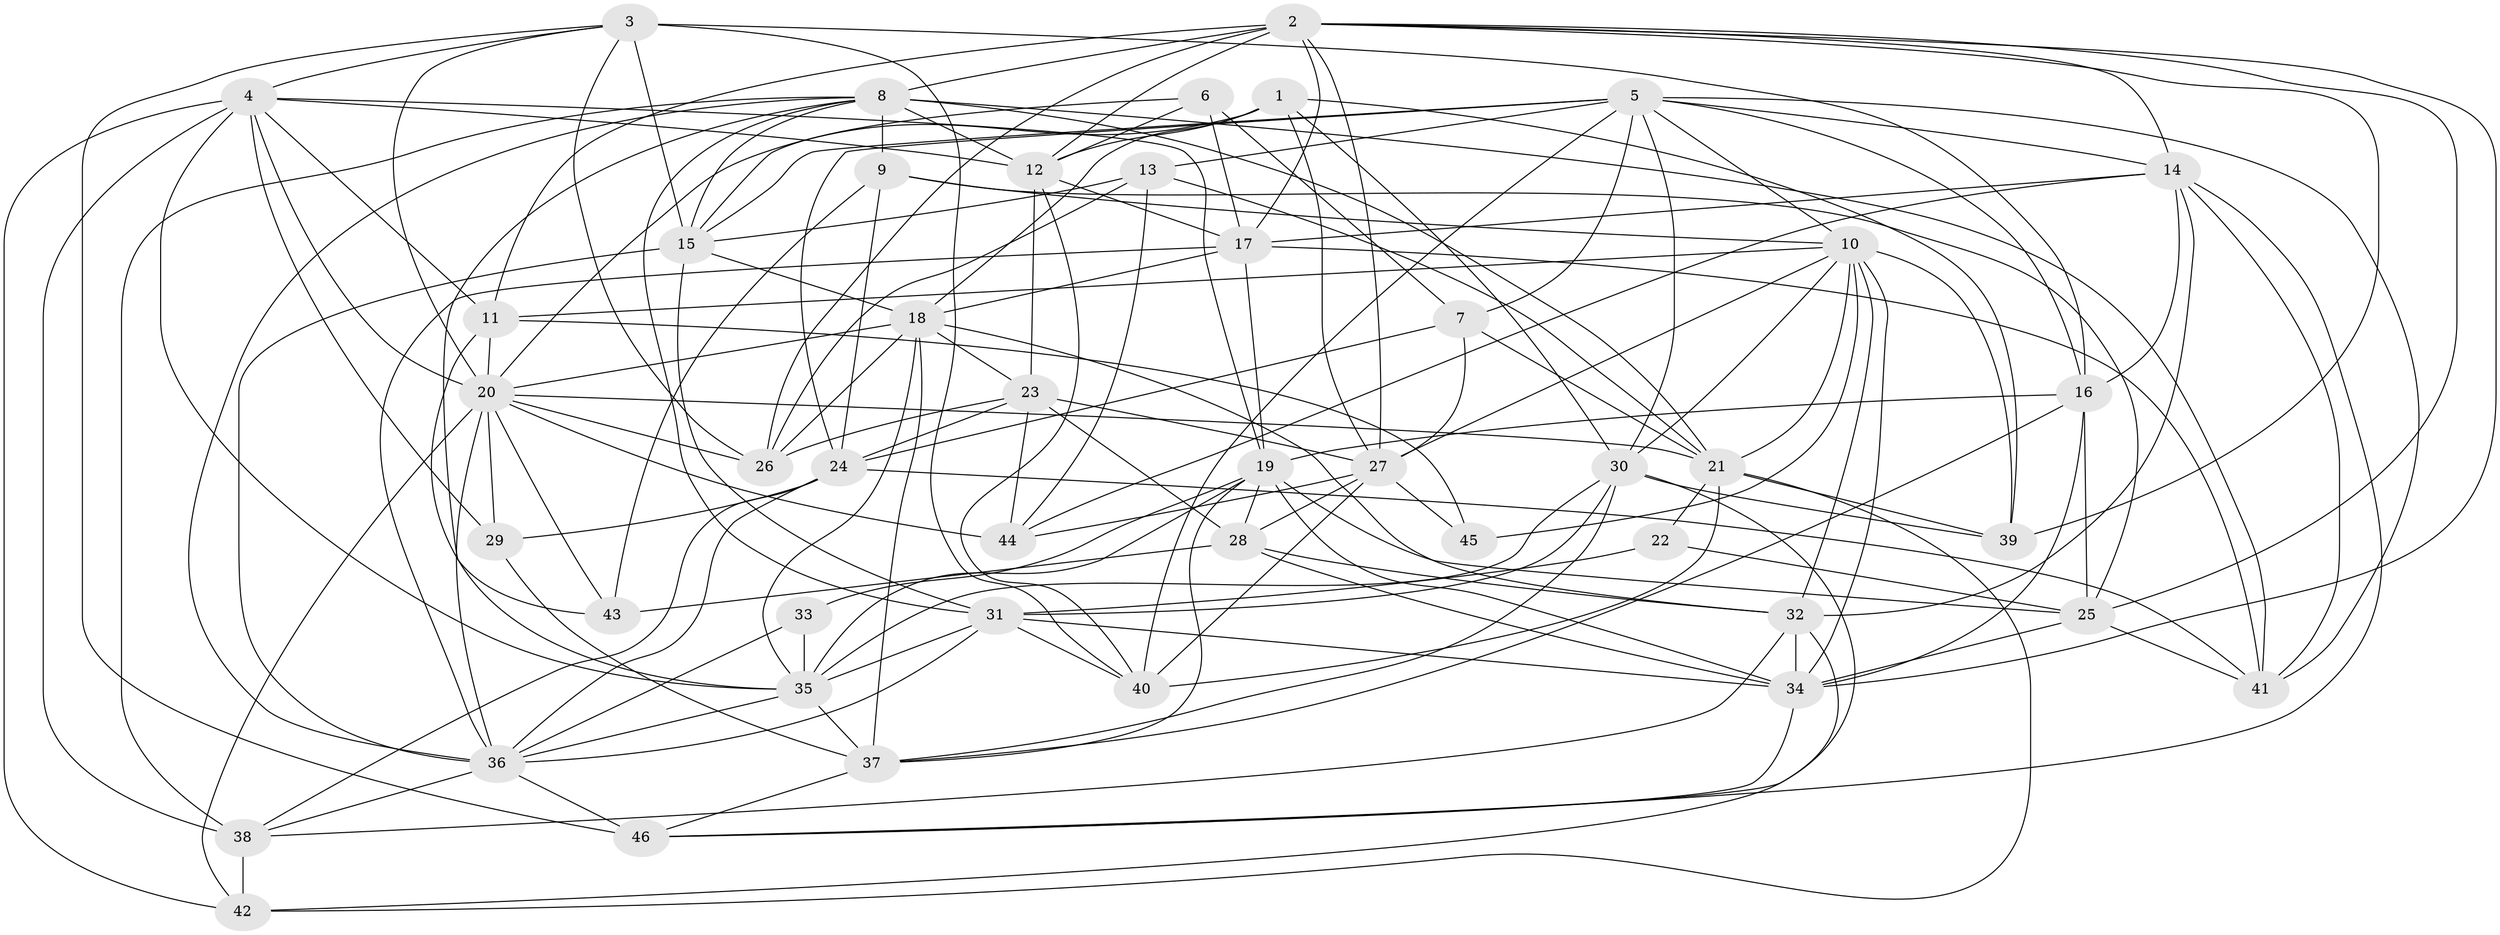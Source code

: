 // original degree distribution, {4: 1.0}
// Generated by graph-tools (version 1.1) at 2025/53/03/04/25 22:53:37]
// undirected, 46 vertices, 161 edges
graph export_dot {
  node [color=gray90,style=filled];
  1;
  2;
  3;
  4;
  5;
  6;
  7;
  8;
  9;
  10;
  11;
  12;
  13;
  14;
  15;
  16;
  17;
  18;
  19;
  20;
  21;
  22;
  23;
  24;
  25;
  26;
  27;
  28;
  29;
  30;
  31;
  32;
  33;
  34;
  35;
  36;
  37;
  38;
  39;
  40;
  41;
  42;
  43;
  44;
  45;
  46;
  1 -- 12 [weight=3.0];
  1 -- 18 [weight=1.0];
  1 -- 20 [weight=1.0];
  1 -- 27 [weight=1.0];
  1 -- 30 [weight=1.0];
  1 -- 39 [weight=1.0];
  2 -- 8 [weight=3.0];
  2 -- 11 [weight=1.0];
  2 -- 12 [weight=1.0];
  2 -- 14 [weight=1.0];
  2 -- 17 [weight=1.0];
  2 -- 25 [weight=1.0];
  2 -- 26 [weight=1.0];
  2 -- 27 [weight=1.0];
  2 -- 34 [weight=1.0];
  2 -- 39 [weight=1.0];
  3 -- 4 [weight=1.0];
  3 -- 15 [weight=3.0];
  3 -- 16 [weight=2.0];
  3 -- 20 [weight=1.0];
  3 -- 26 [weight=1.0];
  3 -- 40 [weight=1.0];
  3 -- 46 [weight=1.0];
  4 -- 11 [weight=1.0];
  4 -- 12 [weight=1.0];
  4 -- 19 [weight=1.0];
  4 -- 20 [weight=1.0];
  4 -- 29 [weight=1.0];
  4 -- 35 [weight=2.0];
  4 -- 38 [weight=1.0];
  4 -- 42 [weight=1.0];
  5 -- 7 [weight=2.0];
  5 -- 10 [weight=1.0];
  5 -- 13 [weight=2.0];
  5 -- 14 [weight=1.0];
  5 -- 15 [weight=1.0];
  5 -- 16 [weight=1.0];
  5 -- 24 [weight=1.0];
  5 -- 30 [weight=1.0];
  5 -- 40 [weight=1.0];
  5 -- 41 [weight=1.0];
  6 -- 7 [weight=1.0];
  6 -- 12 [weight=1.0];
  6 -- 15 [weight=1.0];
  6 -- 17 [weight=3.0];
  7 -- 21 [weight=1.0];
  7 -- 24 [weight=1.0];
  7 -- 27 [weight=1.0];
  8 -- 9 [weight=1.0];
  8 -- 12 [weight=1.0];
  8 -- 15 [weight=1.0];
  8 -- 21 [weight=1.0];
  8 -- 31 [weight=1.0];
  8 -- 36 [weight=1.0];
  8 -- 38 [weight=1.0];
  8 -- 41 [weight=1.0];
  8 -- 43 [weight=1.0];
  9 -- 10 [weight=1.0];
  9 -- 24 [weight=1.0];
  9 -- 25 [weight=4.0];
  9 -- 43 [weight=1.0];
  10 -- 11 [weight=1.0];
  10 -- 21 [weight=1.0];
  10 -- 27 [weight=1.0];
  10 -- 30 [weight=1.0];
  10 -- 32 [weight=1.0];
  10 -- 34 [weight=1.0];
  10 -- 39 [weight=1.0];
  10 -- 45 [weight=1.0];
  11 -- 20 [weight=1.0];
  11 -- 35 [weight=1.0];
  11 -- 45 [weight=1.0];
  12 -- 17 [weight=1.0];
  12 -- 23 [weight=1.0];
  12 -- 40 [weight=1.0];
  13 -- 15 [weight=1.0];
  13 -- 21 [weight=1.0];
  13 -- 26 [weight=1.0];
  13 -- 44 [weight=1.0];
  14 -- 16 [weight=1.0];
  14 -- 17 [weight=2.0];
  14 -- 32 [weight=2.0];
  14 -- 41 [weight=1.0];
  14 -- 44 [weight=1.0];
  14 -- 46 [weight=1.0];
  15 -- 18 [weight=1.0];
  15 -- 31 [weight=1.0];
  15 -- 36 [weight=1.0];
  16 -- 19 [weight=1.0];
  16 -- 25 [weight=1.0];
  16 -- 34 [weight=1.0];
  16 -- 37 [weight=1.0];
  17 -- 18 [weight=2.0];
  17 -- 19 [weight=1.0];
  17 -- 36 [weight=1.0];
  17 -- 41 [weight=1.0];
  18 -- 20 [weight=1.0];
  18 -- 23 [weight=1.0];
  18 -- 26 [weight=1.0];
  18 -- 32 [weight=1.0];
  18 -- 35 [weight=1.0];
  18 -- 37 [weight=1.0];
  19 -- 25 [weight=1.0];
  19 -- 28 [weight=1.0];
  19 -- 33 [weight=1.0];
  19 -- 34 [weight=1.0];
  19 -- 35 [weight=2.0];
  19 -- 37 [weight=1.0];
  20 -- 21 [weight=1.0];
  20 -- 26 [weight=1.0];
  20 -- 29 [weight=1.0];
  20 -- 36 [weight=1.0];
  20 -- 42 [weight=1.0];
  20 -- 43 [weight=1.0];
  20 -- 44 [weight=1.0];
  21 -- 22 [weight=1.0];
  21 -- 39 [weight=2.0];
  21 -- 40 [weight=3.0];
  21 -- 42 [weight=1.0];
  22 -- 25 [weight=2.0];
  22 -- 31 [weight=1.0];
  23 -- 24 [weight=1.0];
  23 -- 26 [weight=1.0];
  23 -- 27 [weight=2.0];
  23 -- 28 [weight=2.0];
  23 -- 44 [weight=2.0];
  24 -- 29 [weight=2.0];
  24 -- 36 [weight=1.0];
  24 -- 38 [weight=2.0];
  24 -- 41 [weight=1.0];
  25 -- 34 [weight=2.0];
  25 -- 41 [weight=1.0];
  27 -- 28 [weight=2.0];
  27 -- 40 [weight=1.0];
  27 -- 44 [weight=1.0];
  27 -- 45 [weight=2.0];
  28 -- 32 [weight=1.0];
  28 -- 34 [weight=1.0];
  28 -- 43 [weight=1.0];
  29 -- 37 [weight=2.0];
  30 -- 31 [weight=3.0];
  30 -- 35 [weight=1.0];
  30 -- 37 [weight=1.0];
  30 -- 39 [weight=1.0];
  30 -- 46 [weight=1.0];
  31 -- 34 [weight=1.0];
  31 -- 35 [weight=1.0];
  31 -- 36 [weight=1.0];
  31 -- 40 [weight=1.0];
  32 -- 34 [weight=1.0];
  32 -- 38 [weight=1.0];
  32 -- 42 [weight=1.0];
  33 -- 35 [weight=2.0];
  33 -- 36 [weight=1.0];
  34 -- 46 [weight=1.0];
  35 -- 36 [weight=1.0];
  35 -- 37 [weight=1.0];
  36 -- 38 [weight=1.0];
  36 -- 46 [weight=3.0];
  37 -- 46 [weight=1.0];
  38 -- 42 [weight=2.0];
}
